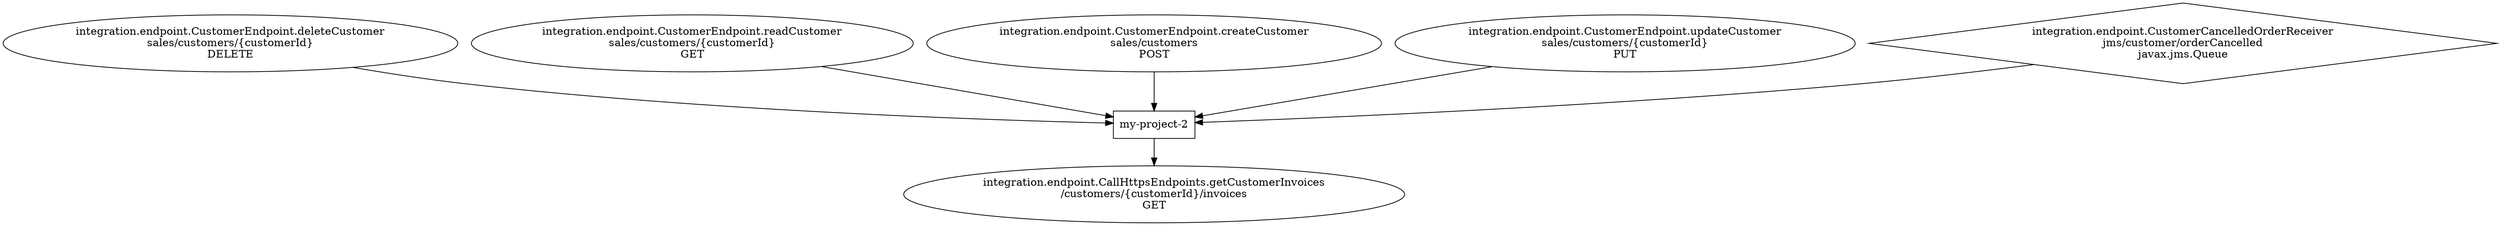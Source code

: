 digraph G {
  "application" [label="my-project-2" shape="rectangle"]
  "0" [label="integration.endpoint.CustomerEndpoint.deleteCustomer\nsales/customers/{customerId}\nDELETE" shape="ellipse"]
  "1" [label="integration.endpoint.CustomerEndpoint.readCustomer\nsales/customers/{customerId}\nGET" shape="ellipse"]
  "2" [label="integration.endpoint.CustomerEndpoint.createCustomer\nsales/customers\nPOST" shape="ellipse"]
  "3" [label="integration.endpoint.CustomerEndpoint.updateCustomer\nsales/customers/{customerId}\nPUT" shape="ellipse"]
  "4" [label="integration.endpoint.CallHttpsEndpoints.getCustomerInvoices\n/customers/{customerId}/invoices\nGET" shape="ellipse"]
  "5" [label="integration.endpoint.CustomerCancelledOrderReceiver\njms/customer/orderCancelled\njavax.jms.Queue" shape="diamond"]

  "0" -> "application"
  "1" -> "application"
  "2" -> "application"
  "3" -> "application"
  "application" -> "4"
  "5" -> "application"
}